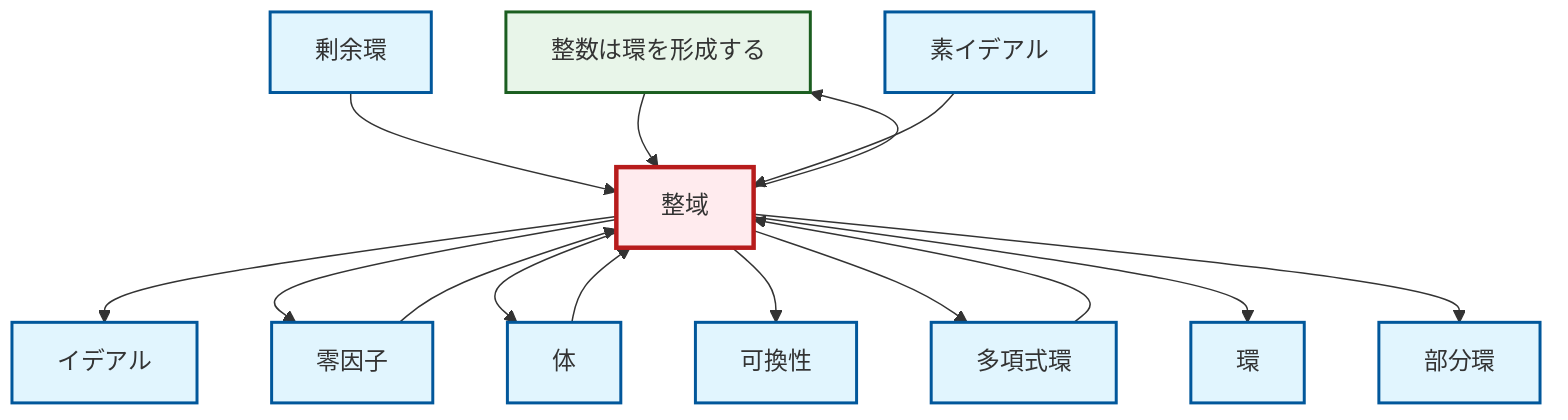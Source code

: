 graph TD
    classDef definition fill:#e1f5fe,stroke:#01579b,stroke-width:2px
    classDef theorem fill:#f3e5f5,stroke:#4a148c,stroke-width:2px
    classDef axiom fill:#fff3e0,stroke:#e65100,stroke-width:2px
    classDef example fill:#e8f5e9,stroke:#1b5e20,stroke-width:2px
    classDef current fill:#ffebee,stroke:#b71c1c,stroke-width:3px
    def-commutativity["可換性"]:::definition
    ex-integers-ring["整数は環を形成する"]:::example
    def-field["体"]:::definition
    def-zero-divisor["零因子"]:::definition
    def-ring["環"]:::definition
    def-ideal["イデアル"]:::definition
    def-subring["部分環"]:::definition
    def-polynomial-ring["多項式環"]:::definition
    def-prime-ideal["素イデアル"]:::definition
    def-quotient-ring["剰余環"]:::definition
    def-integral-domain["整域"]:::definition
    def-zero-divisor --> def-integral-domain
    def-quotient-ring --> def-integral-domain
    def-integral-domain --> def-ideal
    ex-integers-ring --> def-integral-domain
    def-polynomial-ring --> def-integral-domain
    def-field --> def-integral-domain
    def-integral-domain --> def-zero-divisor
    def-prime-ideal --> def-integral-domain
    def-integral-domain --> def-field
    def-integral-domain --> def-commutativity
    def-integral-domain --> def-polynomial-ring
    def-integral-domain --> ex-integers-ring
    def-integral-domain --> def-ring
    def-integral-domain --> def-subring
    class def-integral-domain current